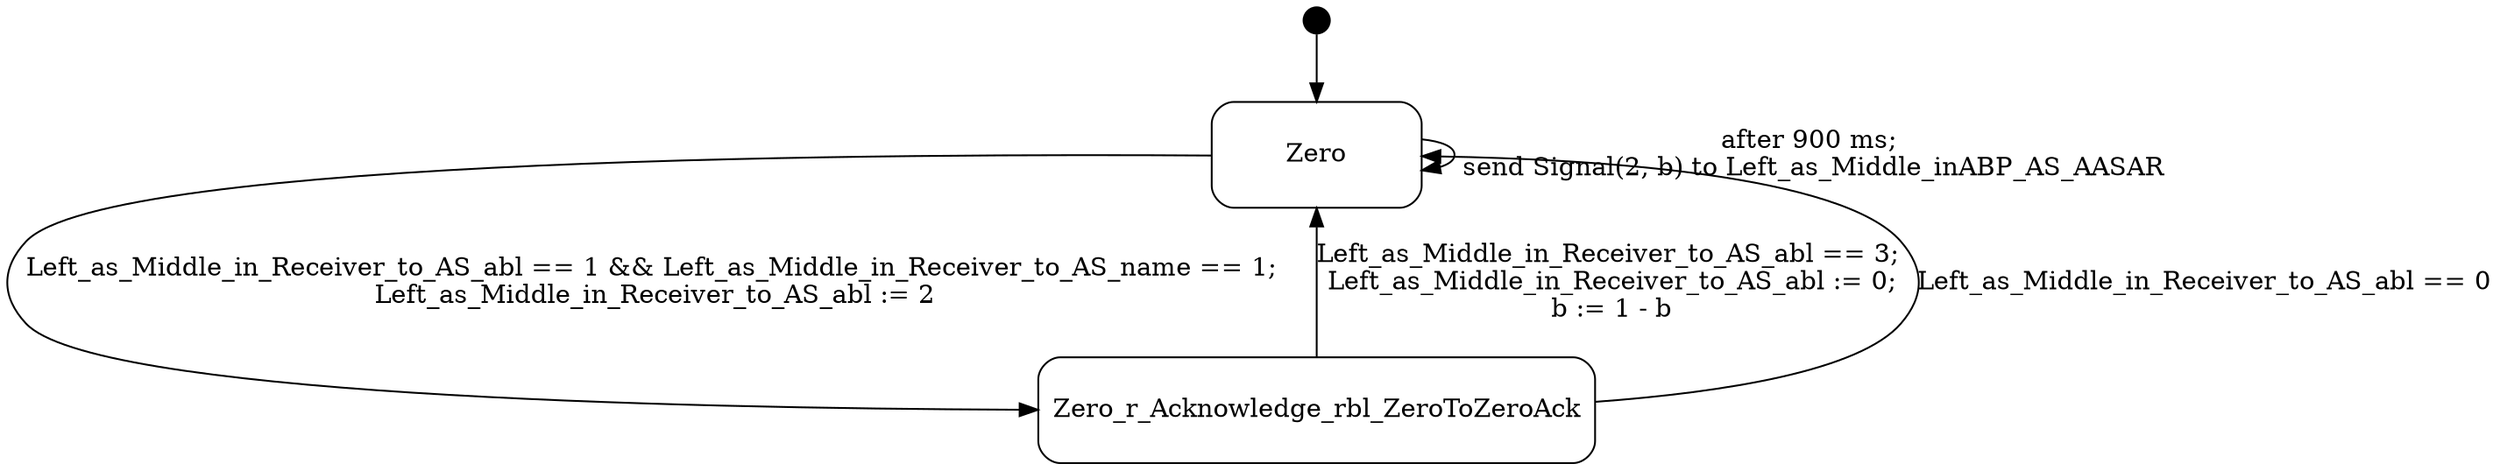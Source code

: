 digraph Left_as_Middle_inABP_AS_AS {
  compound = true;
  rank = LR;
node [shape = "point", height = "0.2"] Zero_extra node [shape = "Mrecord", height = "0.8", width = "1.6"] Zero Zero_extra -> Zero

node [shape = "Mrecord", height = "0.8", width = "1.6"] Zero_r_Acknowledge_rbl_ZeroToZeroAck



Zero -> Zero [label = "after 900 ms;\n send Signal(2, b) to Left_as_Middle_inABP_AS_AASAR"];

Zero -> Zero_r_Acknowledge_rbl_ZeroToZeroAck [label = "Left_as_Middle_in_Receiver_to_AS_abl == 1 && Left_as_Middle_in_Receiver_to_AS_name == 1;\n Left_as_Middle_in_Receiver_to_AS_abl := 2"];

Zero_r_Acknowledge_rbl_ZeroToZeroAck -> Zero [label = "Left_as_Middle_in_Receiver_to_AS_abl == 3;\n Left_as_Middle_in_Receiver_to_AS_abl := 0;\n b := 1 - b"];

Zero_r_Acknowledge_rbl_ZeroToZeroAck -> Zero [label = "Left_as_Middle_in_Receiver_to_AS_abl == 0"];

}
